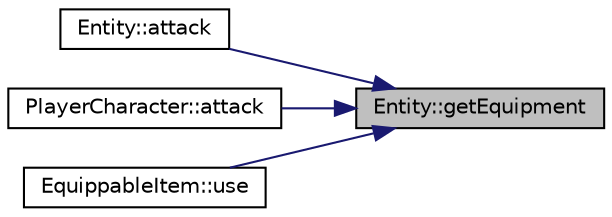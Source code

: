digraph "Entity::getEquipment"
{
 // LATEX_PDF_SIZE
  edge [fontname="Helvetica",fontsize="10",labelfontname="Helvetica",labelfontsize="10"];
  node [fontname="Helvetica",fontsize="10",shape=record];
  rankdir="RL";
  Node1 [label="Entity::getEquipment",height=0.2,width=0.4,color="black", fillcolor="grey75", style="filled", fontcolor="black",tooltip="Get the Equipment object of this entity."];
  Node1 -> Node2 [dir="back",color="midnightblue",fontsize="10",style="solid",fontname="Helvetica"];
  Node2 [label="Entity::attack",height=0.2,width=0.4,color="black", fillcolor="white", style="filled",URL="$classEntity.html#a47790391860583a3c1c41dd5f8e532e6",tooltip="Perform an attack on target entity."];
  Node1 -> Node3 [dir="back",color="midnightblue",fontsize="10",style="solid",fontname="Helvetica"];
  Node3 [label="PlayerCharacter::attack",height=0.2,width=0.4,color="black", fillcolor="white", style="filled",URL="$classPlayerCharacter.html#a48c9398c4d91b8adb78a7fe2a8ad9ddf",tooltip="Performs player's attack on target entity. Calculates hit chance and damage, and on succesful hit app..."];
  Node1 -> Node4 [dir="back",color="midnightblue",fontsize="10",style="solid",fontname="Helvetica"];
  Node4 [label="EquippableItem::use",height=0.2,width=0.4,color="black", fillcolor="white", style="filled",URL="$classEquippableItem.html#ae31b6510e30e1bf80125e9821f40f7e3",tooltip="Equips the item."];
}

